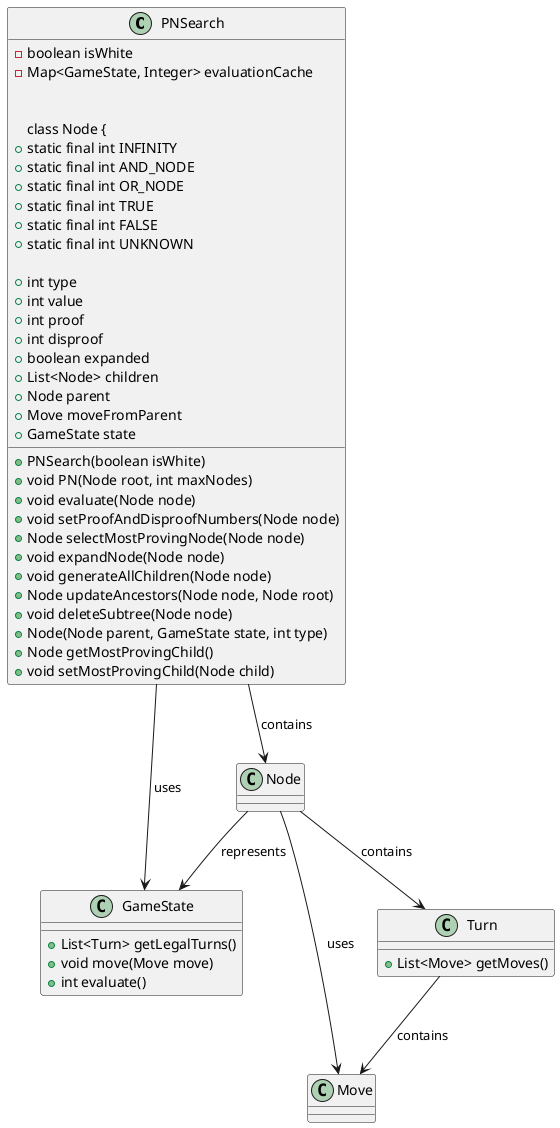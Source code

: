 @startuml
class PNSearch {
    - boolean isWhite
    - Map<GameState, Integer> evaluationCache

    + PNSearch(boolean isWhite)
    + void PN(Node root, int maxNodes)
    + void evaluate(Node node)
    + void setProofAndDisproofNumbers(Node node)
    + Node selectMostProvingNode(Node node)
    + void expandNode(Node node)
    + void generateAllChildren(Node node)
    + Node updateAncestors(Node node, Node root)
    + void deleteSubtree(Node node)

    class Node {
        + static final int INFINITY
        + static final int AND_NODE
        + static final int OR_NODE
        + static final int TRUE
        + static final int FALSE
        + static final int UNKNOWN

        + int type
        + int value
        + int proof
        + int disproof
        + boolean expanded
        + List<Node> children
        + Node parent
        + Move moveFromParent
        + GameState state

        + Node(Node parent, GameState state, int type)
        + Node getMostProvingChild()
        + void setMostProvingChild(Node child)
    }


class GameState {
    + List<Turn> getLegalTurns()
    + void move(Move move)
    + int evaluate()
}

class Move {}
class Turn {
    + List<Move> getMoves()
}

PNSearch --> GameState : uses
PNSearch --> Node : contains
Node --> Move : uses
Node --> GameState : represents
Node --> Turn : contains
Turn --> Move : contains
@enduml
